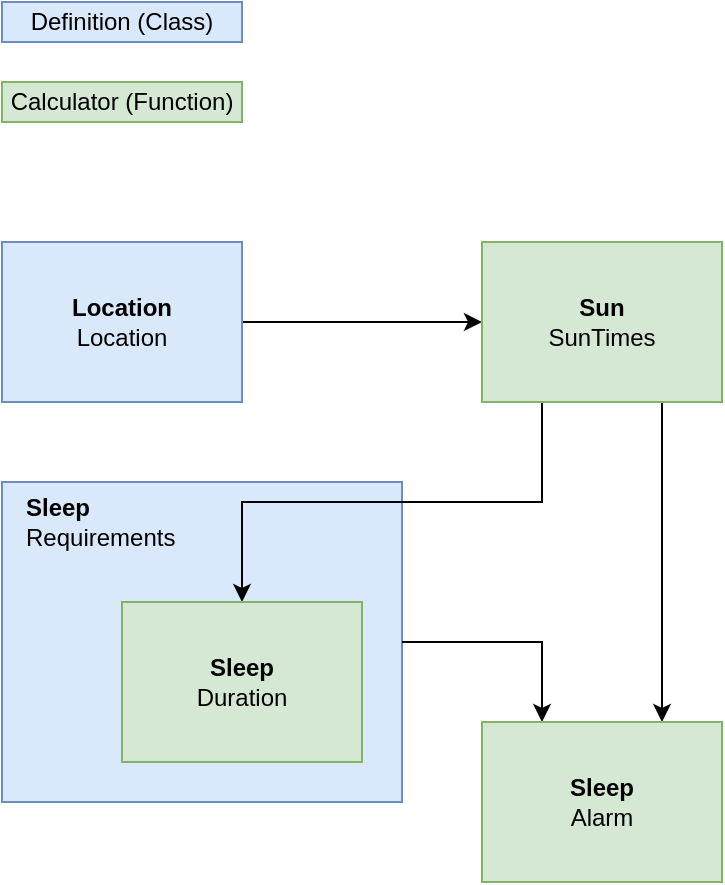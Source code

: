 <mxfile version="16.0.2" type="device"><diagram id="NpYCSRT_IOqhLFjUHthD" name="Page-1"><mxGraphModel dx="1348" dy="726" grid="1" gridSize="10" guides="1" tooltips="1" connect="1" arrows="1" fold="1" page="1" pageScale="1" pageWidth="827" pageHeight="1169" math="0" shadow="0"><root><mxCell id="0"/><mxCell id="1" parent="0"/><mxCell id="0DJxPsbhU4vhhhrhmj1h-4" value="" style="edgeStyle=orthogonalEdgeStyle;rounded=0;orthogonalLoop=1;jettySize=auto;html=1;" parent="1" source="0DJxPsbhU4vhhhrhmj1h-1" target="0DJxPsbhU4vhhhrhmj1h-3" edge="1"><mxGeometry relative="1" as="geometry"/></mxCell><mxCell id="0DJxPsbhU4vhhhrhmj1h-1" value="&lt;b&gt;Location&lt;/b&gt;&lt;br&gt;Location" style="rounded=0;whiteSpace=wrap;html=1;fillColor=#dae8fc;strokeColor=#6c8ebf;" parent="1" vertex="1"><mxGeometry x="40" y="160" width="120" height="80" as="geometry"/></mxCell><mxCell id="0DJxPsbhU4vhhhrhmj1h-2" value="" style="rounded=0;whiteSpace=wrap;html=1;fillColor=#DAE8FC;strokeColor=#6c8ebf;" parent="1" vertex="1"><mxGeometry x="40" y="280" width="200" height="160" as="geometry"/></mxCell><mxCell id="0DJxPsbhU4vhhhrhmj1h-7" value="" style="edgeStyle=orthogonalEdgeStyle;rounded=0;orthogonalLoop=1;jettySize=auto;html=1;exitX=0.25;exitY=1;exitDx=0;exitDy=0;" parent="1" source="0DJxPsbhU4vhhhrhmj1h-3" target="0DJxPsbhU4vhhhrhmj1h-5" edge="1"><mxGeometry relative="1" as="geometry"/></mxCell><mxCell id="0DJxPsbhU4vhhhrhmj1h-14" style="edgeStyle=orthogonalEdgeStyle;rounded=0;orthogonalLoop=1;jettySize=auto;html=1;exitX=0.75;exitY=1;exitDx=0;exitDy=0;entryX=0.75;entryY=0;entryDx=0;entryDy=0;" parent="1" source="0DJxPsbhU4vhhhrhmj1h-3" target="0DJxPsbhU4vhhhrhmj1h-12" edge="1"><mxGeometry relative="1" as="geometry"/></mxCell><mxCell id="0DJxPsbhU4vhhhrhmj1h-3" value="&lt;b&gt;Sun&lt;/b&gt;&lt;br&gt;SunTimes" style="rounded=0;whiteSpace=wrap;html=1;fillColor=#d5e8d4;strokeColor=#82b366;" parent="1" vertex="1"><mxGeometry x="280" y="160" width="120" height="80" as="geometry"/></mxCell><mxCell id="0DJxPsbhU4vhhhrhmj1h-16" style="edgeStyle=orthogonalEdgeStyle;rounded=0;orthogonalLoop=1;jettySize=auto;html=1;exitX=1;exitY=0.5;exitDx=0;exitDy=0;entryX=0.25;entryY=0;entryDx=0;entryDy=0;" parent="1" source="0DJxPsbhU4vhhhrhmj1h-2" target="0DJxPsbhU4vhhhrhmj1h-12" edge="1"><mxGeometry relative="1" as="geometry"/></mxCell><mxCell id="0DJxPsbhU4vhhhrhmj1h-5" value="&lt;b&gt;Sleep&lt;/b&gt;&lt;br&gt;Duration" style="rounded=0;whiteSpace=wrap;html=1;fillColor=#d5e8d4;strokeColor=#82b366;align=center;" parent="1" vertex="1"><mxGeometry x="100" y="340" width="120" height="80" as="geometry"/></mxCell><mxCell id="0DJxPsbhU4vhhhrhmj1h-8" value="Definition (Class)" style="rounded=0;whiteSpace=wrap;html=1;fillColor=#dae8fc;strokeColor=#6c8ebf;" parent="1" vertex="1"><mxGeometry x="40" y="40" width="120" height="20" as="geometry"/></mxCell><mxCell id="0DJxPsbhU4vhhhrhmj1h-9" value="Calculator (Function)" style="rounded=0;whiteSpace=wrap;html=1;fillColor=#d5e8d4;strokeColor=#82b366;" parent="1" vertex="1"><mxGeometry x="40" y="80" width="120" height="20" as="geometry"/></mxCell><mxCell id="0DJxPsbhU4vhhhrhmj1h-12" value="&lt;b&gt;Sleep&lt;br&gt;&lt;/b&gt;Alarm" style="rounded=0;whiteSpace=wrap;html=1;fillColor=#d5e8d4;strokeColor=#82b366;" parent="1" vertex="1"><mxGeometry x="280" y="400" width="120" height="80" as="geometry"/></mxCell><mxCell id="EBMbQb2eJ3QOCSF-N8pb-1" value="&lt;span style=&quot;color: rgb(0 , 0 , 0) ; font-family: &amp;#34;helvetica&amp;#34; ; font-size: 12px ; font-style: normal ; letter-spacing: normal ; text-indent: 0px ; text-transform: none ; word-spacing: 0px ; display: inline ; float: none&quot;&gt;&lt;b&gt;Sleep&lt;/b&gt;&lt;br&gt;Requirements&lt;/span&gt;" style="text;html=1;strokeColor=#DAE8FC;fillColor=#DAE8FC;align=left;verticalAlign=middle;whiteSpace=wrap;rounded=0;labelBackgroundColor=#DAE8FC;" vertex="1" parent="1"><mxGeometry x="50" y="290" width="80" height="20" as="geometry"/></mxCell></root></mxGraphModel></diagram></mxfile>